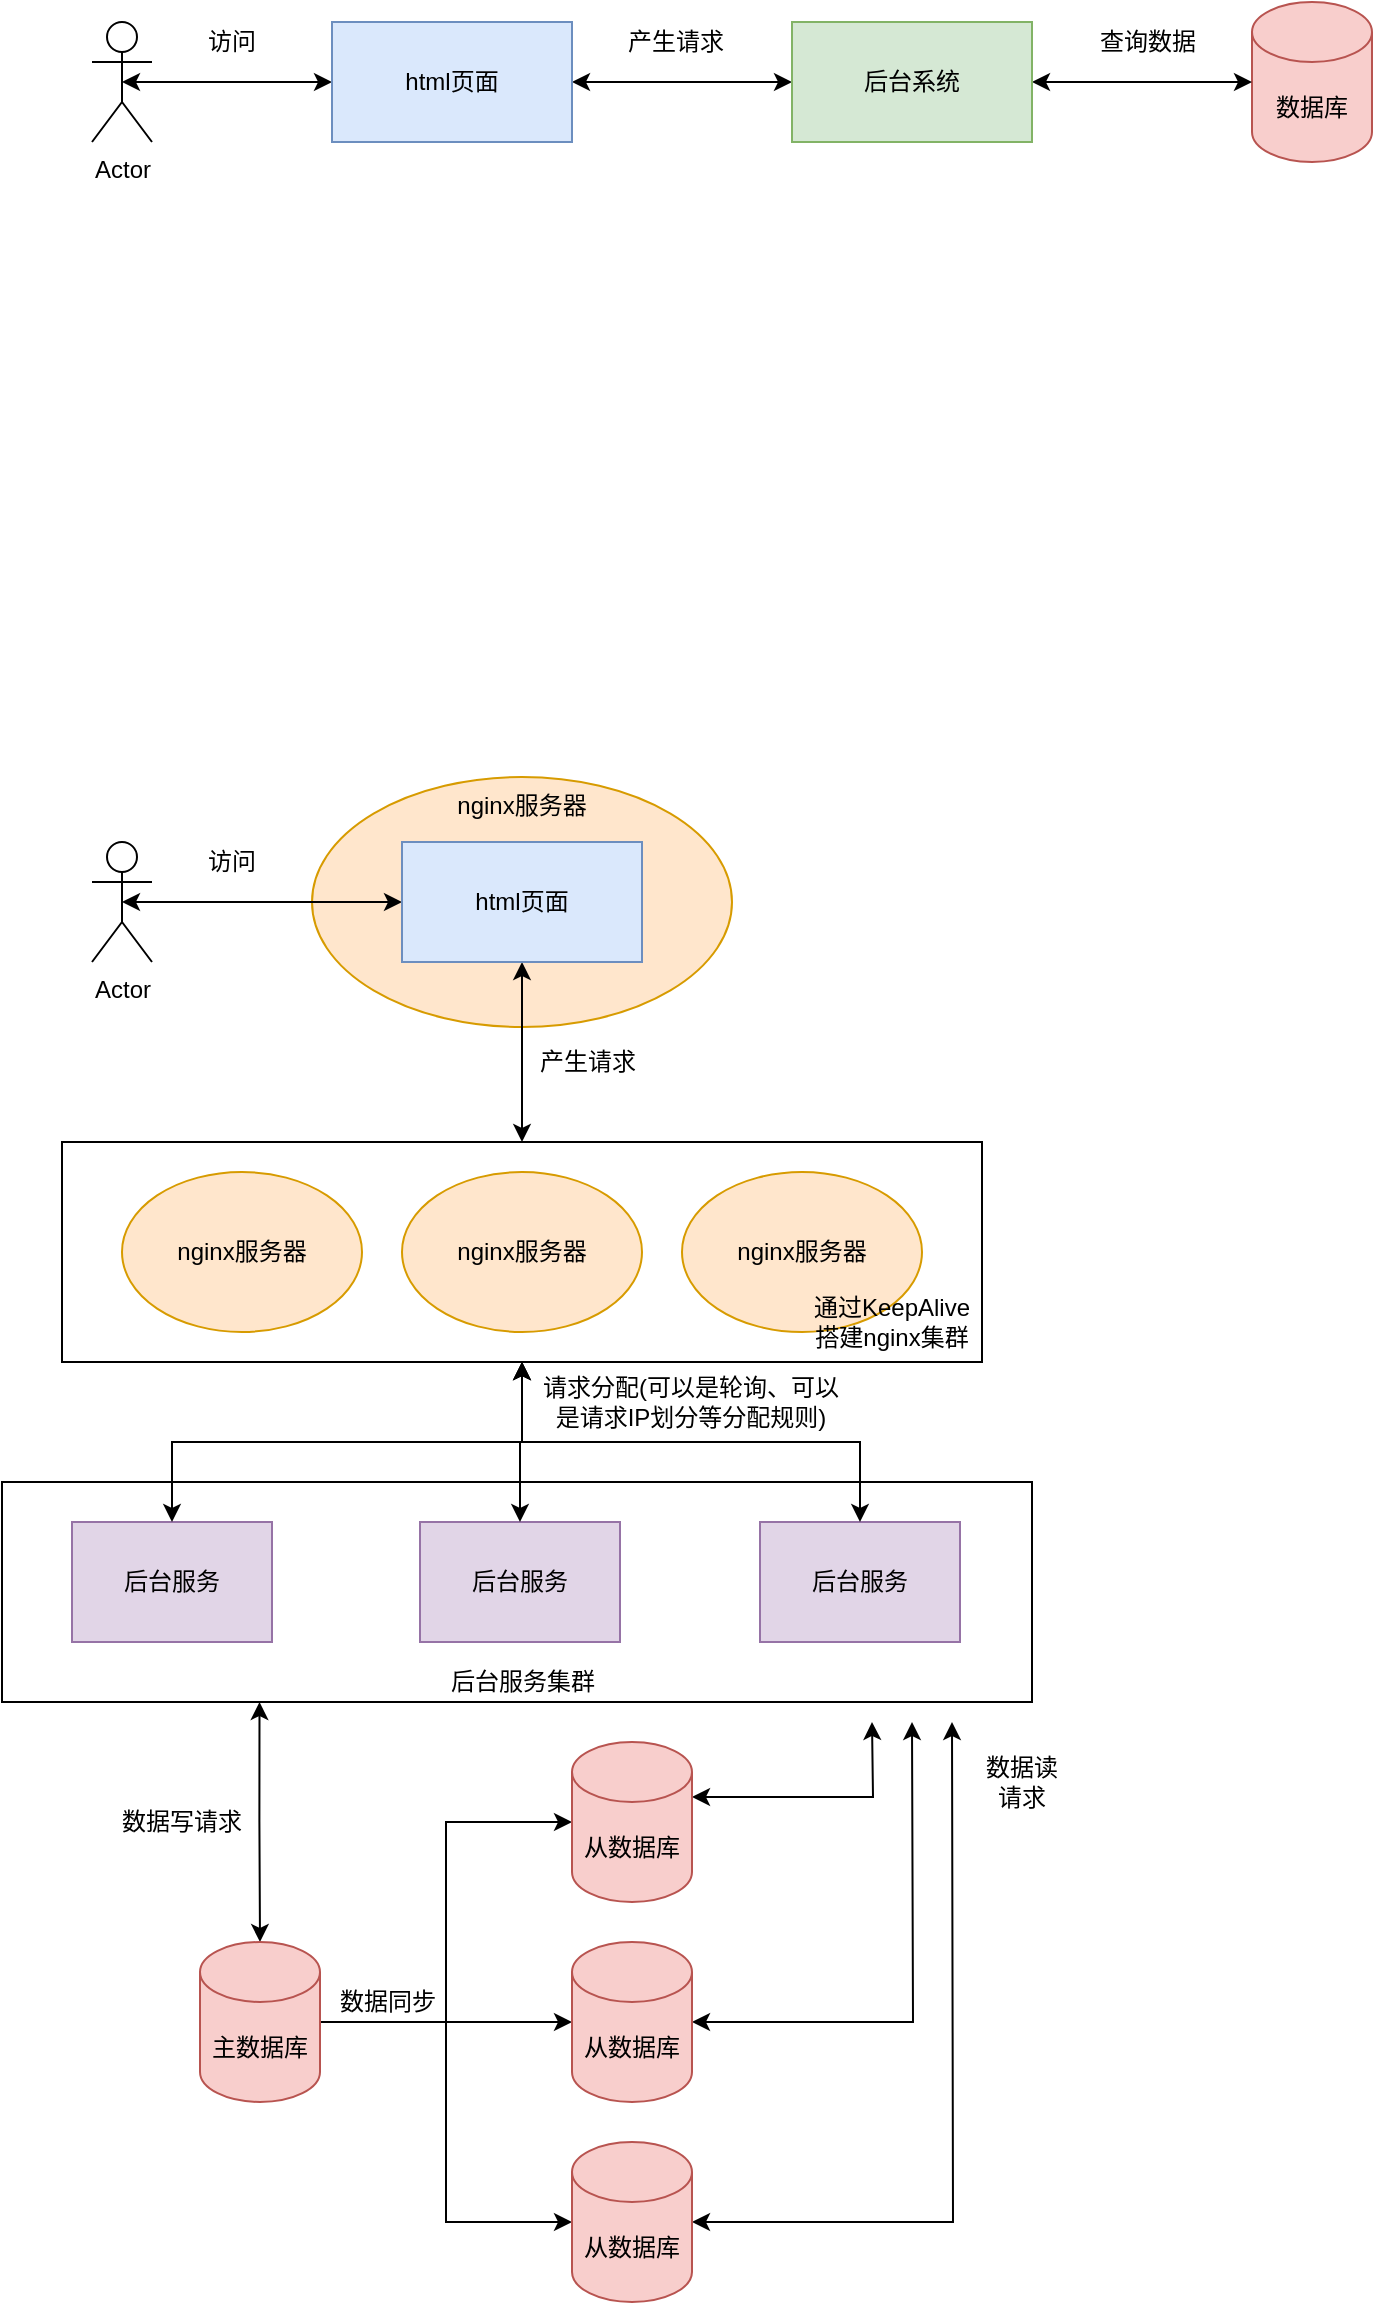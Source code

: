 <mxfile version="14.1.8" type="device" pages="2"><diagram id="fAKybd_RNYg4byWLPCpv" name="第 1 页"><mxGraphModel dx="1088" dy="807" grid="1" gridSize="10" guides="1" tooltips="1" connect="1" arrows="1" fold="1" page="1" pageScale="1" pageWidth="827" pageHeight="1169" math="0" shadow="0"><root><mxCell id="0"/><mxCell id="1" parent="0"/><mxCell id="WCdVHxYn4SXaZA-i3Y6s-41" style="edgeStyle=orthogonalEdgeStyle;rounded=0;orthogonalLoop=1;jettySize=auto;html=1;exitX=0.25;exitY=1;exitDx=0;exitDy=0;entryX=0.5;entryY=0;entryDx=0;entryDy=0;entryPerimeter=0;startArrow=classic;startFill=1;" edge="1" parent="1" source="WCdVHxYn4SXaZA-i3Y6s-35" target="WCdVHxYn4SXaZA-i3Y6s-37"><mxGeometry relative="1" as="geometry"/></mxCell><mxCell id="WCdVHxYn4SXaZA-i3Y6s-35" value="" style="rounded=0;whiteSpace=wrap;html=1;" vertex="1" parent="1"><mxGeometry x="35" y="850" width="515" height="110" as="geometry"/></mxCell><mxCell id="WCdVHxYn4SXaZA-i3Y6s-17" value="nginx服务器" style="ellipse;whiteSpace=wrap;html=1;verticalAlign=top;fillColor=#ffe6cc;strokeColor=#d79b00;" vertex="1" parent="1"><mxGeometry x="190" y="497.5" width="210" height="125" as="geometry"/></mxCell><mxCell id="WCdVHxYn4SXaZA-i3Y6s-5" style="edgeStyle=orthogonalEdgeStyle;rounded=0;orthogonalLoop=1;jettySize=auto;html=1;exitX=0.5;exitY=0.5;exitDx=0;exitDy=0;exitPerimeter=0;entryX=0;entryY=0.5;entryDx=0;entryDy=0;startArrow=classic;startFill=1;" edge="1" parent="1" source="WCdVHxYn4SXaZA-i3Y6s-1" target="WCdVHxYn4SXaZA-i3Y6s-2"><mxGeometry relative="1" as="geometry"/></mxCell><mxCell id="WCdVHxYn4SXaZA-i3Y6s-1" value="Actor" style="shape=umlActor;verticalLabelPosition=bottom;verticalAlign=top;html=1;outlineConnect=0;" vertex="1" parent="1"><mxGeometry x="80" y="120" width="30" height="60" as="geometry"/></mxCell><mxCell id="WCdVHxYn4SXaZA-i3Y6s-6" style="edgeStyle=orthogonalEdgeStyle;rounded=0;orthogonalLoop=1;jettySize=auto;html=1;exitX=1;exitY=0.5;exitDx=0;exitDy=0;startArrow=classic;startFill=1;" edge="1" parent="1" source="WCdVHxYn4SXaZA-i3Y6s-2" target="WCdVHxYn4SXaZA-i3Y6s-4"><mxGeometry relative="1" as="geometry"/></mxCell><mxCell id="WCdVHxYn4SXaZA-i3Y6s-2" value="html页面" style="rounded=0;whiteSpace=wrap;html=1;fillColor=#dae8fc;strokeColor=#6c8ebf;" vertex="1" parent="1"><mxGeometry x="200" y="120" width="120" height="60" as="geometry"/></mxCell><mxCell id="WCdVHxYn4SXaZA-i3Y6s-3" value="数据库" style="shape=cylinder3;whiteSpace=wrap;html=1;boundedLbl=1;backgroundOutline=1;size=15;fillColor=#f8cecc;strokeColor=#b85450;" vertex="1" parent="1"><mxGeometry x="660" y="110" width="60" height="80" as="geometry"/></mxCell><mxCell id="WCdVHxYn4SXaZA-i3Y6s-7" style="edgeStyle=orthogonalEdgeStyle;rounded=0;orthogonalLoop=1;jettySize=auto;html=1;exitX=1;exitY=0.5;exitDx=0;exitDy=0;entryX=0;entryY=0.5;entryDx=0;entryDy=0;entryPerimeter=0;startArrow=classic;startFill=1;" edge="1" parent="1" source="WCdVHxYn4SXaZA-i3Y6s-4" target="WCdVHxYn4SXaZA-i3Y6s-3"><mxGeometry relative="1" as="geometry"/></mxCell><mxCell id="WCdVHxYn4SXaZA-i3Y6s-4" value="后台系统" style="rounded=0;whiteSpace=wrap;html=1;fillColor=#d5e8d4;strokeColor=#82b366;" vertex="1" parent="1"><mxGeometry x="430" y="120" width="120" height="60" as="geometry"/></mxCell><mxCell id="WCdVHxYn4SXaZA-i3Y6s-8" value="访问" style="text;html=1;strokeColor=none;fillColor=none;align=center;verticalAlign=middle;whiteSpace=wrap;rounded=0;" vertex="1" parent="1"><mxGeometry x="130" y="120" width="40" height="20" as="geometry"/></mxCell><mxCell id="WCdVHxYn4SXaZA-i3Y6s-9" value="产生请求" style="text;html=1;strokeColor=none;fillColor=none;align=center;verticalAlign=middle;whiteSpace=wrap;rounded=0;" vertex="1" parent="1"><mxGeometry x="344" y="120" width="56" height="20" as="geometry"/></mxCell><mxCell id="WCdVHxYn4SXaZA-i3Y6s-10" value="查询数据" style="text;html=1;strokeColor=none;fillColor=none;align=center;verticalAlign=middle;whiteSpace=wrap;rounded=0;" vertex="1" parent="1"><mxGeometry x="580" y="120" width="56" height="20" as="geometry"/></mxCell><mxCell id="WCdVHxYn4SXaZA-i3Y6s-13" style="edgeStyle=orthogonalEdgeStyle;rounded=0;orthogonalLoop=1;jettySize=auto;html=1;exitX=0.5;exitY=0.5;exitDx=0;exitDy=0;exitPerimeter=0;entryX=0;entryY=0.5;entryDx=0;entryDy=0;startArrow=classic;startFill=1;" edge="1" parent="1" source="WCdVHxYn4SXaZA-i3Y6s-14" target="WCdVHxYn4SXaZA-i3Y6s-15"><mxGeometry relative="1" as="geometry"/></mxCell><mxCell id="WCdVHxYn4SXaZA-i3Y6s-14" value="Actor" style="shape=umlActor;verticalLabelPosition=bottom;verticalAlign=top;html=1;outlineConnect=0;" vertex="1" parent="1"><mxGeometry x="80" y="530" width="30" height="60" as="geometry"/></mxCell><mxCell id="WCdVHxYn4SXaZA-i3Y6s-25" style="edgeStyle=orthogonalEdgeStyle;rounded=0;orthogonalLoop=1;jettySize=auto;html=1;exitX=0.5;exitY=1;exitDx=0;exitDy=0;entryX=0.5;entryY=0;entryDx=0;entryDy=0;startArrow=classic;startFill=1;" edge="1" parent="1" source="WCdVHxYn4SXaZA-i3Y6s-15" target="WCdVHxYn4SXaZA-i3Y6s-22"><mxGeometry relative="1" as="geometry"/></mxCell><mxCell id="WCdVHxYn4SXaZA-i3Y6s-15" value="html页面" style="rounded=0;whiteSpace=wrap;html=1;fillColor=#dae8fc;strokeColor=#6c8ebf;" vertex="1" parent="1"><mxGeometry x="235" y="530" width="120" height="60" as="geometry"/></mxCell><mxCell id="WCdVHxYn4SXaZA-i3Y6s-16" value="访问" style="text;html=1;strokeColor=none;fillColor=none;align=center;verticalAlign=middle;whiteSpace=wrap;rounded=0;" vertex="1" parent="1"><mxGeometry x="130" y="530" width="40" height="20" as="geometry"/></mxCell><mxCell id="WCdVHxYn4SXaZA-i3Y6s-23" value="" style="group" vertex="1" connectable="0" parent="1"><mxGeometry x="65" y="680" width="460" height="110" as="geometry"/></mxCell><mxCell id="WCdVHxYn4SXaZA-i3Y6s-22" value="" style="rounded=0;whiteSpace=wrap;html=1;" vertex="1" parent="WCdVHxYn4SXaZA-i3Y6s-23"><mxGeometry width="460" height="110" as="geometry"/></mxCell><mxCell id="WCdVHxYn4SXaZA-i3Y6s-18" value="nginx服务器" style="ellipse;whiteSpace=wrap;html=1;verticalAlign=middle;fillColor=#ffe6cc;strokeColor=#d79b00;" vertex="1" parent="WCdVHxYn4SXaZA-i3Y6s-23"><mxGeometry x="30" y="15" width="120" height="80" as="geometry"/></mxCell><mxCell id="WCdVHxYn4SXaZA-i3Y6s-20" value="nginx服务器" style="ellipse;whiteSpace=wrap;html=1;verticalAlign=middle;fillColor=#ffe6cc;strokeColor=#d79b00;" vertex="1" parent="WCdVHxYn4SXaZA-i3Y6s-23"><mxGeometry x="170" y="15" width="120" height="80" as="geometry"/></mxCell><mxCell id="WCdVHxYn4SXaZA-i3Y6s-21" value="nginx服务器" style="ellipse;whiteSpace=wrap;html=1;verticalAlign=middle;fillColor=#ffe6cc;strokeColor=#d79b00;" vertex="1" parent="WCdVHxYn4SXaZA-i3Y6s-23"><mxGeometry x="310" y="15" width="120" height="80" as="geometry"/></mxCell><mxCell id="WCdVHxYn4SXaZA-i3Y6s-24" value="通过KeepAlive搭建nginx集群" style="text;html=1;strokeColor=none;fillColor=none;align=center;verticalAlign=middle;whiteSpace=wrap;rounded=0;" vertex="1" parent="WCdVHxYn4SXaZA-i3Y6s-23"><mxGeometry x="370" y="80" width="90" height="20" as="geometry"/></mxCell><mxCell id="WCdVHxYn4SXaZA-i3Y6s-26" value="产生请求" style="text;html=1;strokeColor=none;fillColor=none;align=center;verticalAlign=middle;whiteSpace=wrap;rounded=0;" vertex="1" parent="1"><mxGeometry x="300" y="630" width="56" height="20" as="geometry"/></mxCell><mxCell id="WCdVHxYn4SXaZA-i3Y6s-27" value="后台服务" style="rounded=0;whiteSpace=wrap;html=1;fillColor=#e1d5e7;strokeColor=#9673a6;" vertex="1" parent="1"><mxGeometry x="70" y="870" width="100" height="60" as="geometry"/></mxCell><mxCell id="WCdVHxYn4SXaZA-i3Y6s-29" value="后台服务" style="rounded=0;whiteSpace=wrap;html=1;fillColor=#e1d5e7;strokeColor=#9673a6;" vertex="1" parent="1"><mxGeometry x="244" y="870" width="100" height="60" as="geometry"/></mxCell><mxCell id="WCdVHxYn4SXaZA-i3Y6s-30" value="后台服务" style="rounded=0;whiteSpace=wrap;html=1;fillColor=#e1d5e7;strokeColor=#9673a6;" vertex="1" parent="1"><mxGeometry x="414" y="870" width="100" height="60" as="geometry"/></mxCell><mxCell id="WCdVHxYn4SXaZA-i3Y6s-31" style="edgeStyle=orthogonalEdgeStyle;rounded=0;orthogonalLoop=1;jettySize=auto;html=1;exitX=0.5;exitY=1;exitDx=0;exitDy=0;entryX=0.5;entryY=0;entryDx=0;entryDy=0;startArrow=classic;startFill=1;" edge="1" parent="1" source="WCdVHxYn4SXaZA-i3Y6s-22" target="WCdVHxYn4SXaZA-i3Y6s-27"><mxGeometry relative="1" as="geometry"/></mxCell><mxCell id="WCdVHxYn4SXaZA-i3Y6s-32" style="edgeStyle=orthogonalEdgeStyle;rounded=0;orthogonalLoop=1;jettySize=auto;html=1;exitX=0.5;exitY=1;exitDx=0;exitDy=0;entryX=0.5;entryY=0;entryDx=0;entryDy=0;startArrow=classic;startFill=1;" edge="1" parent="1" source="WCdVHxYn4SXaZA-i3Y6s-22" target="WCdVHxYn4SXaZA-i3Y6s-29"><mxGeometry relative="1" as="geometry"/></mxCell><mxCell id="WCdVHxYn4SXaZA-i3Y6s-33" style="edgeStyle=orthogonalEdgeStyle;rounded=0;orthogonalLoop=1;jettySize=auto;html=1;exitX=0.5;exitY=1;exitDx=0;exitDy=0;startArrow=classic;startFill=1;" edge="1" parent="1" source="WCdVHxYn4SXaZA-i3Y6s-22" target="WCdVHxYn4SXaZA-i3Y6s-30"><mxGeometry relative="1" as="geometry"/></mxCell><mxCell id="WCdVHxYn4SXaZA-i3Y6s-34" value="请求分配(可以是轮询、可以是请求IP划分等分配规则)" style="text;html=1;strokeColor=none;fillColor=none;align=center;verticalAlign=middle;whiteSpace=wrap;rounded=0;" vertex="1" parent="1"><mxGeometry x="299" y="800" width="161" height="20" as="geometry"/></mxCell><mxCell id="WCdVHxYn4SXaZA-i3Y6s-36" value="后台服务集群" style="text;html=1;strokeColor=none;fillColor=none;align=center;verticalAlign=middle;whiteSpace=wrap;rounded=0;" vertex="1" parent="1"><mxGeometry x="256.5" y="940" width="77" height="20" as="geometry"/></mxCell><mxCell id="WCdVHxYn4SXaZA-i3Y6s-42" style="edgeStyle=orthogonalEdgeStyle;rounded=0;orthogonalLoop=1;jettySize=auto;html=1;exitX=1;exitY=0.5;exitDx=0;exitDy=0;exitPerimeter=0;entryX=0;entryY=0.5;entryDx=0;entryDy=0;entryPerimeter=0;startArrow=none;startFill=0;" edge="1" parent="1" source="WCdVHxYn4SXaZA-i3Y6s-37" target="WCdVHxYn4SXaZA-i3Y6s-38"><mxGeometry relative="1" as="geometry"/></mxCell><mxCell id="WCdVHxYn4SXaZA-i3Y6s-43" style="edgeStyle=orthogonalEdgeStyle;rounded=0;orthogonalLoop=1;jettySize=auto;html=1;exitX=1;exitY=0.5;exitDx=0;exitDy=0;exitPerimeter=0;entryX=0;entryY=0.5;entryDx=0;entryDy=0;entryPerimeter=0;startArrow=none;startFill=0;" edge="1" parent="1" source="WCdVHxYn4SXaZA-i3Y6s-37" target="WCdVHxYn4SXaZA-i3Y6s-39"><mxGeometry relative="1" as="geometry"/></mxCell><mxCell id="WCdVHxYn4SXaZA-i3Y6s-44" style="edgeStyle=orthogonalEdgeStyle;rounded=0;orthogonalLoop=1;jettySize=auto;html=1;exitX=1;exitY=0.5;exitDx=0;exitDy=0;exitPerimeter=0;entryX=0;entryY=0.5;entryDx=0;entryDy=0;entryPerimeter=0;startArrow=none;startFill=0;" edge="1" parent="1" source="WCdVHxYn4SXaZA-i3Y6s-37" target="WCdVHxYn4SXaZA-i3Y6s-40"><mxGeometry relative="1" as="geometry"/></mxCell><mxCell id="WCdVHxYn4SXaZA-i3Y6s-37" value="主数据库" style="shape=cylinder3;whiteSpace=wrap;html=1;boundedLbl=1;backgroundOutline=1;size=15;fillColor=#f8cecc;strokeColor=#b85450;" vertex="1" parent="1"><mxGeometry x="134" y="1080" width="60" height="80" as="geometry"/></mxCell><mxCell id="WCdVHxYn4SXaZA-i3Y6s-47" style="edgeStyle=orthogonalEdgeStyle;rounded=0;orthogonalLoop=1;jettySize=auto;html=1;exitX=1;exitY=0;exitDx=0;exitDy=27.5;exitPerimeter=0;startArrow=classic;startFill=1;" edge="1" parent="1" source="WCdVHxYn4SXaZA-i3Y6s-38"><mxGeometry relative="1" as="geometry"><mxPoint x="470" y="970" as="targetPoint"/></mxGeometry></mxCell><mxCell id="WCdVHxYn4SXaZA-i3Y6s-38" value="从数据库" style="shape=cylinder3;whiteSpace=wrap;html=1;boundedLbl=1;backgroundOutline=1;size=15;fillColor=#f8cecc;strokeColor=#b85450;" vertex="1" parent="1"><mxGeometry x="320" y="980" width="60" height="80" as="geometry"/></mxCell><mxCell id="WCdVHxYn4SXaZA-i3Y6s-48" style="edgeStyle=orthogonalEdgeStyle;rounded=0;orthogonalLoop=1;jettySize=auto;html=1;exitX=1;exitY=0.5;exitDx=0;exitDy=0;exitPerimeter=0;startArrow=classic;startFill=1;" edge="1" parent="1" source="WCdVHxYn4SXaZA-i3Y6s-39"><mxGeometry relative="1" as="geometry"><mxPoint x="490" y="970" as="targetPoint"/></mxGeometry></mxCell><mxCell id="WCdVHxYn4SXaZA-i3Y6s-39" value="从数据库" style="shape=cylinder3;whiteSpace=wrap;html=1;boundedLbl=1;backgroundOutline=1;size=15;fillColor=#f8cecc;strokeColor=#b85450;" vertex="1" parent="1"><mxGeometry x="320" y="1080" width="60" height="80" as="geometry"/></mxCell><mxCell id="WCdVHxYn4SXaZA-i3Y6s-49" style="edgeStyle=orthogonalEdgeStyle;rounded=0;orthogonalLoop=1;jettySize=auto;html=1;exitX=1;exitY=0.5;exitDx=0;exitDy=0;exitPerimeter=0;startArrow=classic;startFill=1;" edge="1" parent="1" source="WCdVHxYn4SXaZA-i3Y6s-40"><mxGeometry relative="1" as="geometry"><mxPoint x="510" y="970" as="targetPoint"/></mxGeometry></mxCell><mxCell id="WCdVHxYn4SXaZA-i3Y6s-40" value="从数据库" style="shape=cylinder3;whiteSpace=wrap;html=1;boundedLbl=1;backgroundOutline=1;size=15;fillColor=#f8cecc;strokeColor=#b85450;" vertex="1" parent="1"><mxGeometry x="320" y="1180" width="60" height="80" as="geometry"/></mxCell><mxCell id="WCdVHxYn4SXaZA-i3Y6s-45" value="数据同步" style="text;html=1;strokeColor=none;fillColor=none;align=center;verticalAlign=middle;whiteSpace=wrap;rounded=0;" vertex="1" parent="1"><mxGeometry x="200" y="1100" width="56" height="20" as="geometry"/></mxCell><mxCell id="WCdVHxYn4SXaZA-i3Y6s-46" value="数据写请求" style="text;html=1;strokeColor=none;fillColor=none;align=center;verticalAlign=middle;whiteSpace=wrap;rounded=0;" vertex="1" parent="1"><mxGeometry x="90" y="1010" width="70" height="20" as="geometry"/></mxCell><mxCell id="WCdVHxYn4SXaZA-i3Y6s-50" value="数据读请求" style="text;html=1;strokeColor=none;fillColor=none;align=center;verticalAlign=middle;whiteSpace=wrap;rounded=0;" vertex="1" parent="1"><mxGeometry x="525" y="990" width="40" height="20" as="geometry"/></mxCell></root></mxGraphModel></diagram><diagram id="zt-LVjHqBliAzwJtBVCb" name="第 2 页"><mxGraphModel dx="1088" dy="807" grid="1" gridSize="10" guides="1" tooltips="1" connect="1" arrows="1" fold="1" page="1" pageScale="1" pageWidth="827" pageHeight="1169" math="0" shadow="0"><root><mxCell id="uKabWE0pi-pbwHyrtX70-0"/><mxCell id="uKabWE0pi-pbwHyrtX70-1" parent="uKabWE0pi-pbwHyrtX70-0"/><mxCell id="vUk23BnOd3CzDkVM0FXb-84" style="edgeStyle=orthogonalEdgeStyle;rounded=0;orthogonalLoop=1;jettySize=auto;html=1;exitX=0.5;exitY=0;exitDx=0;exitDy=0;entryX=0.516;entryY=0.999;entryDx=0;entryDy=0;entryPerimeter=0;startArrow=none;startFill=0;" edge="1" parent="uKabWE0pi-pbwHyrtX70-1" source="vUk23BnOd3CzDkVM0FXb-1" target="vUk23BnOd3CzDkVM0FXb-59"><mxGeometry relative="1" as="geometry"/></mxCell><mxCell id="vUk23BnOd3CzDkVM0FXb-1" value="" style="rounded=0;whiteSpace=wrap;html=1;" vertex="1" parent="uKabWE0pi-pbwHyrtX70-1"><mxGeometry x="90" y="1030" width="500" height="230" as="geometry"/></mxCell><mxCell id="vUk23BnOd3CzDkVM0FXb-2" value="nginx服务器" style="ellipse;whiteSpace=wrap;html=1;verticalAlign=top;fillColor=#ffe6cc;strokeColor=#d79b00;" vertex="1" parent="uKabWE0pi-pbwHyrtX70-1"><mxGeometry x="227.5" y="497.5" width="210" height="125" as="geometry"/></mxCell><mxCell id="vUk23BnOd3CzDkVM0FXb-3" style="edgeStyle=orthogonalEdgeStyle;rounded=0;orthogonalLoop=1;jettySize=auto;html=1;exitX=0.5;exitY=0.5;exitDx=0;exitDy=0;exitPerimeter=0;entryX=0;entryY=0.5;entryDx=0;entryDy=0;startArrow=classic;startFill=1;" edge="1" parent="uKabWE0pi-pbwHyrtX70-1" source="vUk23BnOd3CzDkVM0FXb-4" target="vUk23BnOd3CzDkVM0FXb-6"><mxGeometry relative="1" as="geometry"/></mxCell><mxCell id="vUk23BnOd3CzDkVM0FXb-4" value="Actor" style="shape=umlActor;verticalLabelPosition=bottom;verticalAlign=top;html=1;outlineConnect=0;" vertex="1" parent="uKabWE0pi-pbwHyrtX70-1"><mxGeometry x="80" y="530" width="30" height="60" as="geometry"/></mxCell><mxCell id="vUk23BnOd3CzDkVM0FXb-5" style="edgeStyle=orthogonalEdgeStyle;rounded=0;orthogonalLoop=1;jettySize=auto;html=1;exitX=0.5;exitY=1;exitDx=0;exitDy=0;entryX=0.5;entryY=0;entryDx=0;entryDy=0;startArrow=classic;startFill=1;" edge="1" parent="uKabWE0pi-pbwHyrtX70-1" source="vUk23BnOd3CzDkVM0FXb-6" target="vUk23BnOd3CzDkVM0FXb-9"><mxGeometry relative="1" as="geometry"/></mxCell><mxCell id="vUk23BnOd3CzDkVM0FXb-6" value="Hash取模请求分发" style="rounded=0;whiteSpace=wrap;html=1;fillColor=#dae8fc;strokeColor=#6c8ebf;" vertex="1" parent="uKabWE0pi-pbwHyrtX70-1"><mxGeometry x="272.5" y="530" width="120" height="60" as="geometry"/></mxCell><mxCell id="vUk23BnOd3CzDkVM0FXb-7" value="访问" style="text;html=1;strokeColor=none;fillColor=none;align=center;verticalAlign=middle;whiteSpace=wrap;rounded=0;" vertex="1" parent="uKabWE0pi-pbwHyrtX70-1"><mxGeometry x="130" y="530" width="40" height="20" as="geometry"/></mxCell><mxCell id="vUk23BnOd3CzDkVM0FXb-8" value="" style="group;verticalAlign=top;fillColor=#fff2cc;strokeColor=#d6b656;" vertex="1" connectable="0" parent="uKabWE0pi-pbwHyrtX70-1"><mxGeometry x="65" y="680" width="535" height="120" as="geometry"/></mxCell><mxCell id="vUk23BnOd3CzDkVM0FXb-9" value="" style="rounded=0;whiteSpace=wrap;html=1;" vertex="1" parent="vUk23BnOd3CzDkVM0FXb-8"><mxGeometry width="535" height="120.0" as="geometry"/></mxCell><mxCell id="vUk23BnOd3CzDkVM0FXb-37" value="&lt;span&gt;nginx服务器&lt;/span&gt;" style="rounded=1;whiteSpace=wrap;html=1;verticalAlign=top;fillColor=#fff2cc;strokeColor=#d6b656;" vertex="1" parent="vUk23BnOd3CzDkVM0FXb-8"><mxGeometry x="5" y="8" width="155" height="104" as="geometry"/></mxCell><mxCell id="vUk23BnOd3CzDkVM0FXb-36" value="商品1.html" style="rounded=1;whiteSpace=wrap;html=1;fillColor=#dae8fc;strokeColor=#6c8ebf;" vertex="1" parent="vUk23BnOd3CzDkVM0FXb-8"><mxGeometry x="15" y="30" width="60" height="30" as="geometry"/></mxCell><mxCell id="vUk23BnOd3CzDkVM0FXb-38" value="商品2.html" style="rounded=1;whiteSpace=wrap;html=1;fillColor=#dae8fc;strokeColor=#6c8ebf;" vertex="1" parent="vUk23BnOd3CzDkVM0FXb-8"><mxGeometry x="85" y="30" width="60" height="30" as="geometry"/></mxCell><mxCell id="vUk23BnOd3CzDkVM0FXb-47" value="lua脚本" style="rounded=1;whiteSpace=wrap;html=1;fillColor=#dae8fc;strokeColor=#6c8ebf;" vertex="1" parent="vUk23BnOd3CzDkVM0FXb-8"><mxGeometry x="15" y="73.64" width="135" height="30" as="geometry"/></mxCell><mxCell id="vUk23BnOd3CzDkVM0FXb-48" value="&lt;span&gt;nginx服务器&lt;/span&gt;" style="rounded=1;whiteSpace=wrap;html=1;verticalAlign=top;fillColor=#fff2cc;strokeColor=#d6b656;" vertex="1" parent="vUk23BnOd3CzDkVM0FXb-8"><mxGeometry x="190" y="8" width="155" height="104" as="geometry"/></mxCell><mxCell id="vUk23BnOd3CzDkVM0FXb-49" value="商品1.html" style="rounded=1;whiteSpace=wrap;html=1;fillColor=#dae8fc;strokeColor=#6c8ebf;" vertex="1" parent="vUk23BnOd3CzDkVM0FXb-8"><mxGeometry x="200" y="30" width="60" height="30" as="geometry"/></mxCell><mxCell id="vUk23BnOd3CzDkVM0FXb-50" value="商品2.html" style="rounded=1;whiteSpace=wrap;html=1;fillColor=#dae8fc;strokeColor=#6c8ebf;" vertex="1" parent="vUk23BnOd3CzDkVM0FXb-8"><mxGeometry x="270" y="30" width="60" height="30" as="geometry"/></mxCell><mxCell id="vUk23BnOd3CzDkVM0FXb-51" value="lua脚本" style="rounded=1;whiteSpace=wrap;html=1;fillColor=#dae8fc;strokeColor=#6c8ebf;" vertex="1" parent="vUk23BnOd3CzDkVM0FXb-8"><mxGeometry x="200" y="73.64" width="135" height="30" as="geometry"/></mxCell><mxCell id="vUk23BnOd3CzDkVM0FXb-52" value="&lt;span&gt;nginx服务器&lt;/span&gt;" style="rounded=1;whiteSpace=wrap;html=1;verticalAlign=top;fillColor=#fff2cc;strokeColor=#d6b656;" vertex="1" parent="vUk23BnOd3CzDkVM0FXb-8"><mxGeometry x="365" y="8" width="155" height="104" as="geometry"/></mxCell><mxCell id="vUk23BnOd3CzDkVM0FXb-53" value="商品1.html" style="rounded=1;whiteSpace=wrap;html=1;fillColor=#dae8fc;strokeColor=#6c8ebf;" vertex="1" parent="vUk23BnOd3CzDkVM0FXb-8"><mxGeometry x="375" y="30" width="60" height="30" as="geometry"/></mxCell><mxCell id="vUk23BnOd3CzDkVM0FXb-54" value="商品2.html" style="rounded=1;whiteSpace=wrap;html=1;fillColor=#dae8fc;strokeColor=#6c8ebf;" vertex="1" parent="vUk23BnOd3CzDkVM0FXb-8"><mxGeometry x="445" y="30" width="60" height="30" as="geometry"/></mxCell><mxCell id="vUk23BnOd3CzDkVM0FXb-55" value="lua脚本" style="rounded=1;whiteSpace=wrap;html=1;fillColor=#dae8fc;strokeColor=#6c8ebf;" vertex="1" parent="vUk23BnOd3CzDkVM0FXb-8"><mxGeometry x="375" y="73.64" width="135" height="30" as="geometry"/></mxCell><mxCell id="vUk23BnOd3CzDkVM0FXb-14" value="产生请求" style="text;html=1;strokeColor=none;fillColor=none;align=center;verticalAlign=middle;whiteSpace=wrap;rounded=0;" vertex="1" parent="uKabWE0pi-pbwHyrtX70-1"><mxGeometry x="300" y="630" width="56" height="20" as="geometry"/></mxCell><mxCell id="vUk23BnOd3CzDkVM0FXb-15" value="中台服务" style="rounded=0;whiteSpace=wrap;html=1;fillColor=#e1d5e7;strokeColor=#9673a6;" vertex="1" parent="uKabWE0pi-pbwHyrtX70-1"><mxGeometry x="127.5" y="1090" width="123" height="100" as="geometry"/></mxCell><mxCell id="vUk23BnOd3CzDkVM0FXb-16" value="中台服务" style="rounded=0;whiteSpace=wrap;html=1;fillColor=#e1d5e7;strokeColor=#9673a6;" vertex="1" parent="uKabWE0pi-pbwHyrtX70-1"><mxGeometry x="291" y="1090" width="100" height="100" as="geometry"/></mxCell><mxCell id="vUk23BnOd3CzDkVM0FXb-17" value="中台服务" style="rounded=0;whiteSpace=wrap;html=1;fillColor=#e1d5e7;strokeColor=#9673a6;" vertex="1" parent="uKabWE0pi-pbwHyrtX70-1"><mxGeometry x="457.5" y="1090" width="100" height="100" as="geometry"/></mxCell><mxCell id="vUk23BnOd3CzDkVM0FXb-22" value="商品系统中台服务集群" style="text;html=1;strokeColor=none;fillColor=none;align=center;verticalAlign=middle;whiteSpace=wrap;rounded=0;" vertex="1" parent="uKabWE0pi-pbwHyrtX70-1"><mxGeometry x="299" y="1040" width="77" height="20" as="geometry"/></mxCell><mxCell id="vUk23BnOd3CzDkVM0FXb-26" value="数据库" style="shape=cylinder3;whiteSpace=wrap;html=1;boundedLbl=1;backgroundOutline=1;size=15;fillColor=#f8cecc;strokeColor=#b85450;" vertex="1" parent="uKabWE0pi-pbwHyrtX70-1"><mxGeometry x="312.5" y="1580" width="60" height="80" as="geometry"/></mxCell><mxCell id="vUk23BnOd3CzDkVM0FXb-13" value="通过KeepAlive搭建nginx集群" style="text;html=1;strokeColor=none;fillColor=none;align=center;verticalAlign=middle;whiteSpace=wrap;rounded=0;" vertex="1" parent="uKabWE0pi-pbwHyrtX70-1"><mxGeometry x="499.996" y="650.003" width="104.674" height="21.818" as="geometry"/></mxCell><mxCell id="vUk23BnOd3CzDkVM0FXb-61" value="" style="group" vertex="1" connectable="0" parent="uKabWE0pi-pbwHyrtX70-1"><mxGeometry x="75" y="880" width="515" height="120" as="geometry"/></mxCell><mxCell id="vUk23BnOd3CzDkVM0FXb-59" value="" style="rounded=0;whiteSpace=wrap;html=1;" vertex="1" parent="vUk23BnOd3CzDkVM0FXb-61"><mxGeometry width="515" height="120" as="geometry"/></mxCell><mxCell id="vUk23BnOd3CzDkVM0FXb-56" value="Redis" style="rounded=0;whiteSpace=wrap;html=1;fillColor=#d5e8d4;strokeColor=#82b366;" vertex="1" parent="vUk23BnOd3CzDkVM0FXb-61"><mxGeometry x="15" y="35" width="90" height="50" as="geometry"/></mxCell><mxCell id="vUk23BnOd3CzDkVM0FXb-57" value="Redis" style="rounded=0;whiteSpace=wrap;html=1;fillColor=#d5e8d4;strokeColor=#82b366;" vertex="1" parent="vUk23BnOd3CzDkVM0FXb-61"><mxGeometry x="214" y="35" width="90" height="50" as="geometry"/></mxCell><mxCell id="vUk23BnOd3CzDkVM0FXb-58" value="Redis" style="rounded=0;whiteSpace=wrap;html=1;fillColor=#d5e8d4;strokeColor=#82b366;" vertex="1" parent="vUk23BnOd3CzDkVM0FXb-61"><mxGeometry x="405" y="35" width="90" height="50" as="geometry"/></mxCell><mxCell id="vUk23BnOd3CzDkVM0FXb-60" value="Redis服务集群" style="text;html=1;strokeColor=none;fillColor=none;align=center;verticalAlign=middle;whiteSpace=wrap;rounded=0;" vertex="1" parent="vUk23BnOd3CzDkVM0FXb-61"><mxGeometry x="221.5" y="95" width="93.5" height="20" as="geometry"/></mxCell><mxCell id="vUk23BnOd3CzDkVM0FXb-62" style="edgeStyle=orthogonalEdgeStyle;rounded=0;orthogonalLoop=1;jettySize=auto;html=1;exitX=0.5;exitY=1;exitDx=0;exitDy=0;entryX=0.5;entryY=0;entryDx=0;entryDy=0;startArrow=none;startFill=0;" edge="1" parent="uKabWE0pi-pbwHyrtX70-1" source="vUk23BnOd3CzDkVM0FXb-47" target="vUk23BnOd3CzDkVM0FXb-59"><mxGeometry relative="1" as="geometry"/></mxCell><mxCell id="vUk23BnOd3CzDkVM0FXb-63" style="edgeStyle=orthogonalEdgeStyle;rounded=0;orthogonalLoop=1;jettySize=auto;html=1;exitX=0.5;exitY=1;exitDx=0;exitDy=0;startArrow=none;startFill=0;" edge="1" parent="uKabWE0pi-pbwHyrtX70-1" source="vUk23BnOd3CzDkVM0FXb-9" target="vUk23BnOd3CzDkVM0FXb-59"><mxGeometry relative="1" as="geometry"/></mxCell><mxCell id="vUk23BnOd3CzDkVM0FXb-64" style="edgeStyle=orthogonalEdgeStyle;rounded=0;orthogonalLoop=1;jettySize=auto;html=1;exitX=0.5;exitY=1;exitDx=0;exitDy=0;entryX=0.5;entryY=0;entryDx=0;entryDy=0;startArrow=none;startFill=0;" edge="1" parent="uKabWE0pi-pbwHyrtX70-1" source="vUk23BnOd3CzDkVM0FXb-55" target="vUk23BnOd3CzDkVM0FXb-59"><mxGeometry relative="1" as="geometry"/></mxCell><mxCell id="vUk23BnOd3CzDkVM0FXb-65" value="根据请求，通过lua脚本到redis中获取商品页面数据" style="text;html=1;strokeColor=none;fillColor=none;align=center;verticalAlign=middle;whiteSpace=wrap;rounded=0;" vertex="1" parent="uKabWE0pi-pbwHyrtX70-1"><mxGeometry x="342.5" y="840" width="165" height="20" as="geometry"/></mxCell><mxCell id="vUk23BnOd3CzDkVM0FXb-67" value="nginx通过lua脚本到redis中&lt;br&gt;查询商品数据后，&lt;br&gt;动态渲染到html模板中，最后&lt;br&gt;返回给用户完整页面" style="ellipse;shape=cloud;whiteSpace=wrap;html=1;align=center;fillColor=#f8cecc;strokeColor=#b85450;" vertex="1" parent="uKabWE0pi-pbwHyrtX70-1"><mxGeometry x="595" y="671.82" width="210" height="128.18" as="geometry"/></mxCell><mxCell id="vUk23BnOd3CzDkVM0FXb-68" value="中台提供消费者接口，处理后台的数据变更数据" style="rounded=0;whiteSpace=wrap;html=1;fillColor=#f8cecc;strokeColor=#b85450;" vertex="1" parent="uKabWE0pi-pbwHyrtX70-1"><mxGeometry x="127.5" y="1180" width="430" height="60" as="geometry"/></mxCell><mxCell id="vUk23BnOd3CzDkVM0FXb-81" style="edgeStyle=orthogonalEdgeStyle;rounded=0;orthogonalLoop=1;jettySize=auto;html=1;exitX=0.5;exitY=0;exitDx=0;exitDy=0;startArrow=none;startFill=0;" edge="1" parent="uKabWE0pi-pbwHyrtX70-1" source="vUk23BnOd3CzDkVM0FXb-69" target="vUk23BnOd3CzDkVM0FXb-68"><mxGeometry relative="1" as="geometry"/></mxCell><mxCell id="vUk23BnOd3CzDkVM0FXb-69" value="MQ" style="ellipse;whiteSpace=wrap;html=1;fillColor=#60a917;strokeColor=#2D7600;fontColor=#ffffff;" vertex="1" parent="uKabWE0pi-pbwHyrtX70-1"><mxGeometry x="282.5" y="1280" width="120" height="80" as="geometry"/></mxCell><mxCell id="vUk23BnOd3CzDkVM0FXb-79" style="edgeStyle=orthogonalEdgeStyle;rounded=0;orthogonalLoop=1;jettySize=auto;html=1;exitX=0.5;exitY=0;exitDx=0;exitDy=0;startArrow=none;startFill=0;" edge="1" parent="uKabWE0pi-pbwHyrtX70-1" source="vUk23BnOd3CzDkVM0FXb-70" target="vUk23BnOd3CzDkVM0FXb-69"><mxGeometry relative="1" as="geometry"/></mxCell><mxCell id="vUk23BnOd3CzDkVM0FXb-70" value="数据维护后台" style="rounded=0;whiteSpace=wrap;html=1;verticalAlign=top;fillColor=#fff2cc;strokeColor=#d6b656;" vertex="1" parent="uKabWE0pi-pbwHyrtX70-1"><mxGeometry x="110" y="1440" width="465" height="90" as="geometry"/></mxCell><mxCell id="vUk23BnOd3CzDkVM0FXb-75" style="edgeStyle=orthogonalEdgeStyle;rounded=0;orthogonalLoop=1;jettySize=auto;html=1;exitX=0.5;exitY=1;exitDx=0;exitDy=0;entryX=0;entryY=0.5;entryDx=0;entryDy=0;entryPerimeter=0;startArrow=none;startFill=0;" edge="1" parent="uKabWE0pi-pbwHyrtX70-1" source="vUk23BnOd3CzDkVM0FXb-71" target="vUk23BnOd3CzDkVM0FXb-26"><mxGeometry relative="1" as="geometry"/></mxCell><mxCell id="vUk23BnOd3CzDkVM0FXb-78" style="edgeStyle=orthogonalEdgeStyle;rounded=0;orthogonalLoop=1;jettySize=auto;html=1;exitX=0.5;exitY=0;exitDx=0;exitDy=0;entryX=0;entryY=0.5;entryDx=0;entryDy=0;startArrow=none;startFill=0;" edge="1" parent="uKabWE0pi-pbwHyrtX70-1" source="vUk23BnOd3CzDkVM0FXb-71" target="vUk23BnOd3CzDkVM0FXb-69"><mxGeometry relative="1" as="geometry"/></mxCell><mxCell id="vUk23BnOd3CzDkVM0FXb-71" value="商品1信息数据" style="rounded=0;whiteSpace=wrap;html=1;fillColor=#dae8fc;strokeColor=#6c8ebf;" vertex="1" parent="uKabWE0pi-pbwHyrtX70-1"><mxGeometry x="120" y="1470" width="110" height="48" as="geometry"/></mxCell><mxCell id="vUk23BnOd3CzDkVM0FXb-76" style="edgeStyle=orthogonalEdgeStyle;rounded=0;orthogonalLoop=1;jettySize=auto;html=1;exitX=0.5;exitY=1;exitDx=0;exitDy=0;entryX=0.5;entryY=0;entryDx=0;entryDy=0;entryPerimeter=0;startArrow=none;startFill=0;" edge="1" parent="uKabWE0pi-pbwHyrtX70-1" source="vUk23BnOd3CzDkVM0FXb-73" target="vUk23BnOd3CzDkVM0FXb-26"><mxGeometry relative="1" as="geometry"/></mxCell><mxCell id="vUk23BnOd3CzDkVM0FXb-73" value="商品1信息数据" style="rounded=0;whiteSpace=wrap;html=1;fillColor=#dae8fc;strokeColor=#6c8ebf;" vertex="1" parent="uKabWE0pi-pbwHyrtX70-1"><mxGeometry x="287.5" y="1470" width="110" height="48" as="geometry"/></mxCell><mxCell id="vUk23BnOd3CzDkVM0FXb-77" style="edgeStyle=orthogonalEdgeStyle;rounded=0;orthogonalLoop=1;jettySize=auto;html=1;exitX=0.5;exitY=1;exitDx=0;exitDy=0;entryX=1;entryY=0.5;entryDx=0;entryDy=0;entryPerimeter=0;startArrow=none;startFill=0;" edge="1" parent="uKabWE0pi-pbwHyrtX70-1" source="vUk23BnOd3CzDkVM0FXb-74" target="vUk23BnOd3CzDkVM0FXb-26"><mxGeometry relative="1" as="geometry"/></mxCell><mxCell id="vUk23BnOd3CzDkVM0FXb-80" style="edgeStyle=orthogonalEdgeStyle;rounded=0;orthogonalLoop=1;jettySize=auto;html=1;exitX=0.5;exitY=0;exitDx=0;exitDy=0;entryX=1;entryY=0.5;entryDx=0;entryDy=0;startArrow=none;startFill=0;" edge="1" parent="uKabWE0pi-pbwHyrtX70-1" source="vUk23BnOd3CzDkVM0FXb-74" target="vUk23BnOd3CzDkVM0FXb-69"><mxGeometry relative="1" as="geometry"/></mxCell><mxCell id="vUk23BnOd3CzDkVM0FXb-74" value="商品1信息数据" style="rounded=0;whiteSpace=wrap;html=1;fillColor=#dae8fc;strokeColor=#6c8ebf;" vertex="1" parent="uKabWE0pi-pbwHyrtX70-1"><mxGeometry x="440" y="1470" width="110" height="48" as="geometry"/></mxCell><mxCell id="vUk23BnOd3CzDkVM0FXb-85" value="中台系统将最新的商品信息写入redis中，供用户访问时获取" style="text;html=1;strokeColor=none;fillColor=none;align=center;verticalAlign=middle;whiteSpace=wrap;rounded=0;" vertex="1" parent="uKabWE0pi-pbwHyrtX70-1"><mxGeometry x="351" y="1003" width="324" height="20" as="geometry"/></mxCell></root></mxGraphModel></diagram></mxfile>